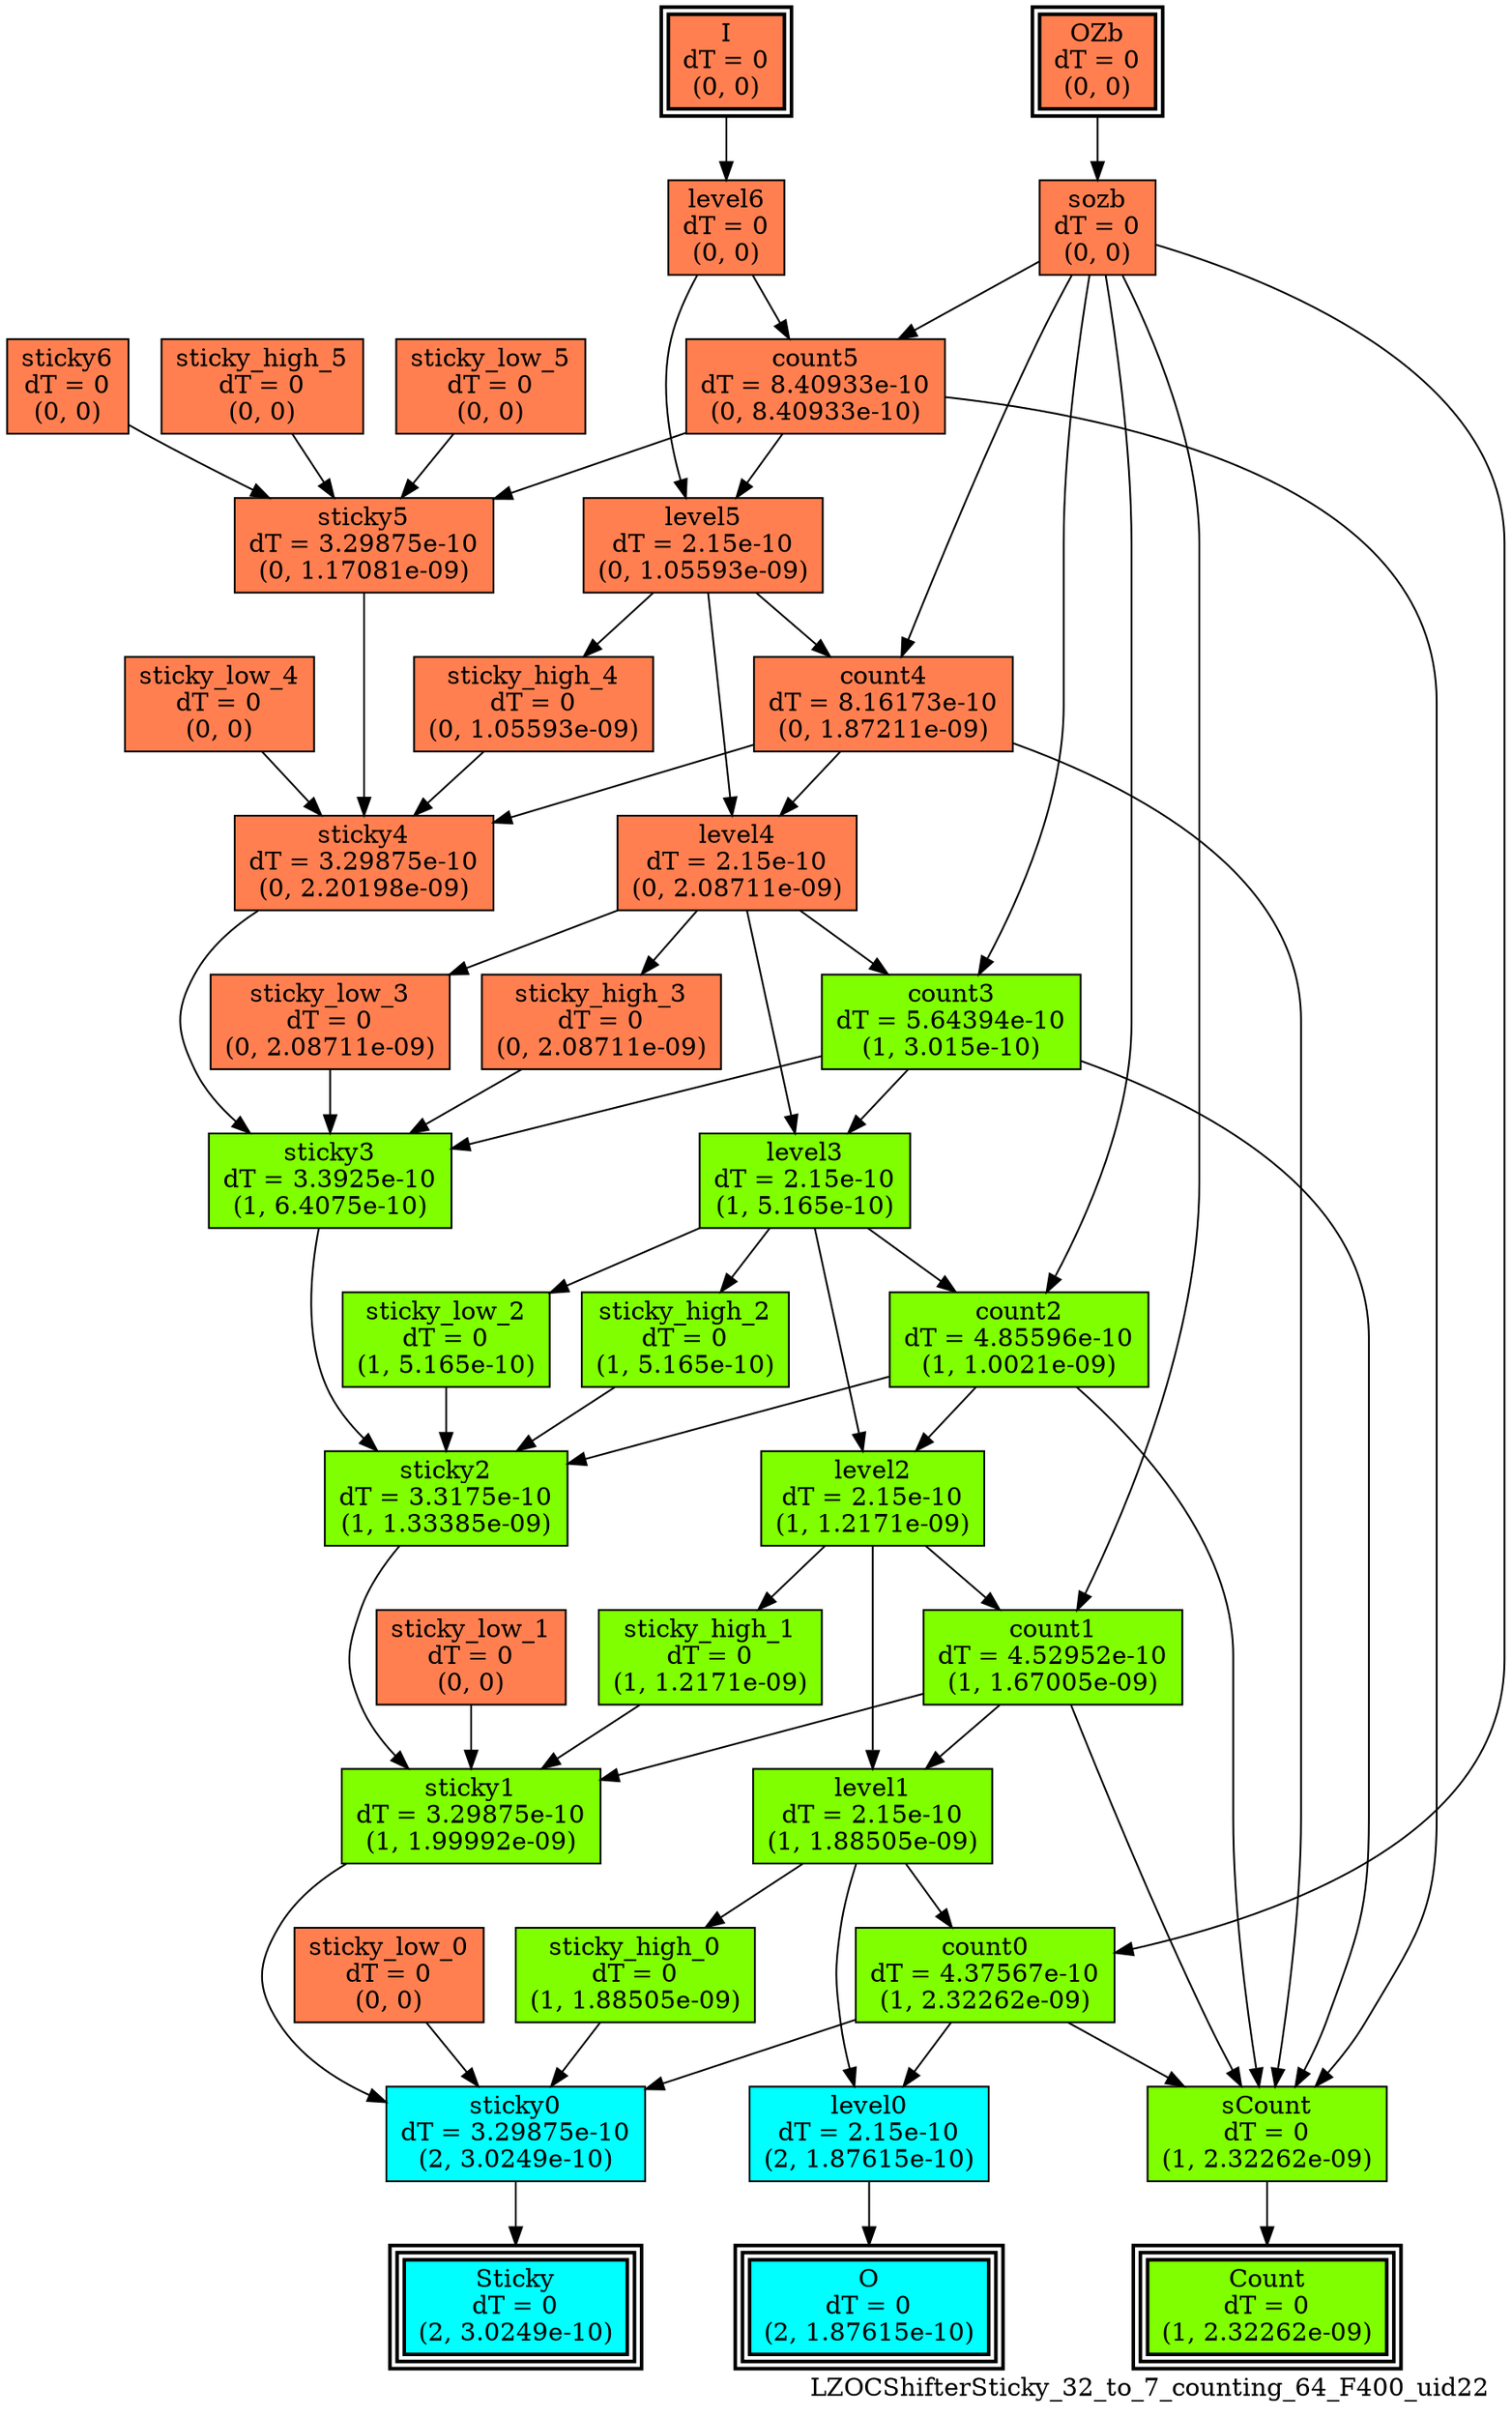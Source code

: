 digraph LZOCShifterSticky_32_to_7_counting_64_F400_uid22
{
	//graph drawing options
	label=LZOCShifterSticky_32_to_7_counting_64_F400_uid22;
	labelloc=bottom;
	labeljust=right;
	ratio=auto;
	nodesep=0.25;
	ranksep=0.5;

	//input/output signals of operator LZOCShifterSticky_32_to_7_counting_64_F400_uid22
	I__LZOCShifterSticky_32_to_7_counting_64_F400_uid22 [ label="I\ndT = 0\n(0, 0)", shape=box, color=black, style="bold, filled", fillcolor=coral, peripheries=2 ];
	OZb__LZOCShifterSticky_32_to_7_counting_64_F400_uid22 [ label="OZb\ndT = 0\n(0, 0)", shape=box, color=black, style="bold, filled", fillcolor=coral, peripheries=2 ];
	Count__LZOCShifterSticky_32_to_7_counting_64_F400_uid22 [ label="Count\ndT = 0\n(1, 2.32262e-09)", shape=box, color=black, style="bold, filled", fillcolor=chartreuse, peripheries=3 ];
	O__LZOCShifterSticky_32_to_7_counting_64_F400_uid22 [ label="O\ndT = 0\n(2, 1.87615e-10)", shape=box, color=black, style="bold, filled", fillcolor=cyan, peripheries=3 ];
	Sticky__LZOCShifterSticky_32_to_7_counting_64_F400_uid22 [ label="Sticky\ndT = 0\n(2, 3.0249e-10)", shape=box, color=black, style="bold, filled", fillcolor=cyan, peripheries=3 ];
	{rank=same I__LZOCShifterSticky_32_to_7_counting_64_F400_uid22, OZb__LZOCShifterSticky_32_to_7_counting_64_F400_uid22};
	{rank=same Count__LZOCShifterSticky_32_to_7_counting_64_F400_uid22, O__LZOCShifterSticky_32_to_7_counting_64_F400_uid22, Sticky__LZOCShifterSticky_32_to_7_counting_64_F400_uid22};
	//internal signals of operator LZOCShifterSticky_32_to_7_counting_64_F400_uid22
	level6__LZOCShifterSticky_32_to_7_counting_64_F400_uid22 [ label="level6\ndT = 0\n(0, 0)", shape=box, color=black, style=filled, fillcolor=coral, peripheries=1 ];
	sozb__LZOCShifterSticky_32_to_7_counting_64_F400_uid22 [ label="sozb\ndT = 0\n(0, 0)", shape=box, color=black, style=filled, fillcolor=coral, peripheries=1 ];
	sticky6__LZOCShifterSticky_32_to_7_counting_64_F400_uid22 [ label="sticky6\ndT = 0\n(0, 0)", shape=box, color=black, style=filled, fillcolor=coral, peripheries=1 ];
	count5__LZOCShifterSticky_32_to_7_counting_64_F400_uid22 [ label="count5\ndT = 8.40933e-10\n(0, 8.40933e-10)", shape=box, color=black, style=filled, fillcolor=coral, peripheries=1 ];
	level5__LZOCShifterSticky_32_to_7_counting_64_F400_uid22 [ label="level5\ndT = 2.15e-10\n(0, 1.05593e-09)", shape=box, color=black, style=filled, fillcolor=coral, peripheries=1 ];
	sticky_high_5__LZOCShifterSticky_32_to_7_counting_64_F400_uid22 [ label="sticky_high_5\ndT = 0\n(0, 0)", shape=box, color=black, style=filled, fillcolor=coral, peripheries=1 ];
	sticky_low_5__LZOCShifterSticky_32_to_7_counting_64_F400_uid22 [ label="sticky_low_5\ndT = 0\n(0, 0)", shape=box, color=black, style=filled, fillcolor=coral, peripheries=1 ];
	sticky5__LZOCShifterSticky_32_to_7_counting_64_F400_uid22 [ label="sticky5\ndT = 3.29875e-10\n(0, 1.17081e-09)", shape=box, color=black, style=filled, fillcolor=coral, peripheries=1 ];
	count4__LZOCShifterSticky_32_to_7_counting_64_F400_uid22 [ label="count4\ndT = 8.16173e-10\n(0, 1.87211e-09)", shape=box, color=black, style=filled, fillcolor=coral, peripheries=1 ];
	level4__LZOCShifterSticky_32_to_7_counting_64_F400_uid22 [ label="level4\ndT = 2.15e-10\n(0, 2.08711e-09)", shape=box, color=black, style=filled, fillcolor=coral, peripheries=1 ];
	sticky_high_4__LZOCShifterSticky_32_to_7_counting_64_F400_uid22 [ label="sticky_high_4\ndT = 0\n(0, 1.05593e-09)", shape=box, color=black, style=filled, fillcolor=coral, peripheries=1 ];
	sticky_low_4__LZOCShifterSticky_32_to_7_counting_64_F400_uid22 [ label="sticky_low_4\ndT = 0\n(0, 0)", shape=box, color=black, style=filled, fillcolor=coral, peripheries=1 ];
	sticky4__LZOCShifterSticky_32_to_7_counting_64_F400_uid22 [ label="sticky4\ndT = 3.29875e-10\n(0, 2.20198e-09)", shape=box, color=black, style=filled, fillcolor=coral, peripheries=1 ];
	count3__LZOCShifterSticky_32_to_7_counting_64_F400_uid22 [ label="count3\ndT = 5.64394e-10\n(1, 3.015e-10)", shape=box, color=black, style=filled, fillcolor=chartreuse, peripheries=1 ];
	level3__LZOCShifterSticky_32_to_7_counting_64_F400_uid22 [ label="level3\ndT = 2.15e-10\n(1, 5.165e-10)", shape=box, color=black, style=filled, fillcolor=chartreuse, peripheries=1 ];
	sticky_high_3__LZOCShifterSticky_32_to_7_counting_64_F400_uid22 [ label="sticky_high_3\ndT = 0\n(0, 2.08711e-09)", shape=box, color=black, style=filled, fillcolor=coral, peripheries=1 ];
	sticky_low_3__LZOCShifterSticky_32_to_7_counting_64_F400_uid22 [ label="sticky_low_3\ndT = 0\n(0, 2.08711e-09)", shape=box, color=black, style=filled, fillcolor=coral, peripheries=1 ];
	sticky3__LZOCShifterSticky_32_to_7_counting_64_F400_uid22 [ label="sticky3\ndT = 3.3925e-10\n(1, 6.4075e-10)", shape=box, color=black, style=filled, fillcolor=chartreuse, peripheries=1 ];
	count2__LZOCShifterSticky_32_to_7_counting_64_F400_uid22 [ label="count2\ndT = 4.85596e-10\n(1, 1.0021e-09)", shape=box, color=black, style=filled, fillcolor=chartreuse, peripheries=1 ];
	level2__LZOCShifterSticky_32_to_7_counting_64_F400_uid22 [ label="level2\ndT = 2.15e-10\n(1, 1.2171e-09)", shape=box, color=black, style=filled, fillcolor=chartreuse, peripheries=1 ];
	sticky_high_2__LZOCShifterSticky_32_to_7_counting_64_F400_uid22 [ label="sticky_high_2\ndT = 0\n(1, 5.165e-10)", shape=box, color=black, style=filled, fillcolor=chartreuse, peripheries=1 ];
	sticky_low_2__LZOCShifterSticky_32_to_7_counting_64_F400_uid22 [ label="sticky_low_2\ndT = 0\n(1, 5.165e-10)", shape=box, color=black, style=filled, fillcolor=chartreuse, peripheries=1 ];
	sticky2__LZOCShifterSticky_32_to_7_counting_64_F400_uid22 [ label="sticky2\ndT = 3.3175e-10\n(1, 1.33385e-09)", shape=box, color=black, style=filled, fillcolor=chartreuse, peripheries=1 ];
	count1__LZOCShifterSticky_32_to_7_counting_64_F400_uid22 [ label="count1\ndT = 4.52952e-10\n(1, 1.67005e-09)", shape=box, color=black, style=filled, fillcolor=chartreuse, peripheries=1 ];
	level1__LZOCShifterSticky_32_to_7_counting_64_F400_uid22 [ label="level1\ndT = 2.15e-10\n(1, 1.88505e-09)", shape=box, color=black, style=filled, fillcolor=chartreuse, peripheries=1 ];
	sticky_high_1__LZOCShifterSticky_32_to_7_counting_64_F400_uid22 [ label="sticky_high_1\ndT = 0\n(1, 1.2171e-09)", shape=box, color=black, style=filled, fillcolor=chartreuse, peripheries=1 ];
	sticky_low_1__LZOCShifterSticky_32_to_7_counting_64_F400_uid22 [ label="sticky_low_1\ndT = 0\n(0, 0)", shape=box, color=black, style=filled, fillcolor=coral, peripheries=1 ];
	sticky1__LZOCShifterSticky_32_to_7_counting_64_F400_uid22 [ label="sticky1\ndT = 3.29875e-10\n(1, 1.99992e-09)", shape=box, color=black, style=filled, fillcolor=chartreuse, peripheries=1 ];
	count0__LZOCShifterSticky_32_to_7_counting_64_F400_uid22 [ label="count0\ndT = 4.37567e-10\n(1, 2.32262e-09)", shape=box, color=black, style=filled, fillcolor=chartreuse, peripheries=1 ];
	level0__LZOCShifterSticky_32_to_7_counting_64_F400_uid22 [ label="level0\ndT = 2.15e-10\n(2, 1.87615e-10)", shape=box, color=black, style=filled, fillcolor=cyan, peripheries=1 ];
	sticky_high_0__LZOCShifterSticky_32_to_7_counting_64_F400_uid22 [ label="sticky_high_0\ndT = 0\n(1, 1.88505e-09)", shape=box, color=black, style=filled, fillcolor=chartreuse, peripheries=1 ];
	sticky_low_0__LZOCShifterSticky_32_to_7_counting_64_F400_uid22 [ label="sticky_low_0\ndT = 0\n(0, 0)", shape=box, color=black, style=filled, fillcolor=coral, peripheries=1 ];
	sticky0__LZOCShifterSticky_32_to_7_counting_64_F400_uid22 [ label="sticky0\ndT = 3.29875e-10\n(2, 3.0249e-10)", shape=box, color=black, style=filled, fillcolor=cyan, peripheries=1 ];
	sCount__LZOCShifterSticky_32_to_7_counting_64_F400_uid22 [ label="sCount\ndT = 0\n(1, 2.32262e-09)", shape=box, color=black, style=filled, fillcolor=chartreuse, peripheries=1 ];

	//subcomponents of operator LZOCShifterSticky_32_to_7_counting_64_F400_uid22

	//input and internal signal connections of operator LZOCShifterSticky_32_to_7_counting_64_F400_uid22
	I__LZOCShifterSticky_32_to_7_counting_64_F400_uid22 -> level6__LZOCShifterSticky_32_to_7_counting_64_F400_uid22 [ arrowhead=normal, arrowsize=1.0, arrowtail=normal, color=black, dir=forward  ];
	OZb__LZOCShifterSticky_32_to_7_counting_64_F400_uid22 -> sozb__LZOCShifterSticky_32_to_7_counting_64_F400_uid22 [ arrowhead=normal, arrowsize=1.0, arrowtail=normal, color=black, dir=forward  ];
	level6__LZOCShifterSticky_32_to_7_counting_64_F400_uid22 -> count5__LZOCShifterSticky_32_to_7_counting_64_F400_uid22 [ arrowhead=normal, arrowsize=1.0, arrowtail=normal, color=black, dir=forward  ];
	level6__LZOCShifterSticky_32_to_7_counting_64_F400_uid22 -> level5__LZOCShifterSticky_32_to_7_counting_64_F400_uid22 [ arrowhead=normal, arrowsize=1.0, arrowtail=normal, color=black, dir=forward  ];
	sozb__LZOCShifterSticky_32_to_7_counting_64_F400_uid22 -> count5__LZOCShifterSticky_32_to_7_counting_64_F400_uid22 [ arrowhead=normal, arrowsize=1.0, arrowtail=normal, color=black, dir=forward  ];
	sozb__LZOCShifterSticky_32_to_7_counting_64_F400_uid22 -> count4__LZOCShifterSticky_32_to_7_counting_64_F400_uid22 [ arrowhead=normal, arrowsize=1.0, arrowtail=normal, color=black, dir=forward  ];
	sozb__LZOCShifterSticky_32_to_7_counting_64_F400_uid22 -> count3__LZOCShifterSticky_32_to_7_counting_64_F400_uid22 [ arrowhead=normal, arrowsize=1.0, arrowtail=normal, color=black, dir=forward  ];
	sozb__LZOCShifterSticky_32_to_7_counting_64_F400_uid22 -> count2__LZOCShifterSticky_32_to_7_counting_64_F400_uid22 [ arrowhead=normal, arrowsize=1.0, arrowtail=normal, color=black, dir=forward  ];
	sozb__LZOCShifterSticky_32_to_7_counting_64_F400_uid22 -> count1__LZOCShifterSticky_32_to_7_counting_64_F400_uid22 [ arrowhead=normal, arrowsize=1.0, arrowtail=normal, color=black, dir=forward  ];
	sozb__LZOCShifterSticky_32_to_7_counting_64_F400_uid22 -> count0__LZOCShifterSticky_32_to_7_counting_64_F400_uid22 [ arrowhead=normal, arrowsize=1.0, arrowtail=normal, color=black, dir=forward  ];
	sticky6__LZOCShifterSticky_32_to_7_counting_64_F400_uid22 -> sticky5__LZOCShifterSticky_32_to_7_counting_64_F400_uid22 [ arrowhead=normal, arrowsize=1.0, arrowtail=normal, color=black, dir=forward  ];
	count5__LZOCShifterSticky_32_to_7_counting_64_F400_uid22 -> level5__LZOCShifterSticky_32_to_7_counting_64_F400_uid22 [ arrowhead=normal, arrowsize=1.0, arrowtail=normal, color=black, dir=forward  ];
	count5__LZOCShifterSticky_32_to_7_counting_64_F400_uid22 -> sticky5__LZOCShifterSticky_32_to_7_counting_64_F400_uid22 [ arrowhead=normal, arrowsize=1.0, arrowtail=normal, color=black, dir=forward  ];
	count5__LZOCShifterSticky_32_to_7_counting_64_F400_uid22 -> sCount__LZOCShifterSticky_32_to_7_counting_64_F400_uid22 [ arrowhead=normal, arrowsize=1.0, arrowtail=normal, color=black, dir=forward  ];
	level5__LZOCShifterSticky_32_to_7_counting_64_F400_uid22 -> count4__LZOCShifterSticky_32_to_7_counting_64_F400_uid22 [ arrowhead=normal, arrowsize=1.0, arrowtail=normal, color=black, dir=forward  ];
	level5__LZOCShifterSticky_32_to_7_counting_64_F400_uid22 -> level4__LZOCShifterSticky_32_to_7_counting_64_F400_uid22 [ arrowhead=normal, arrowsize=1.0, arrowtail=normal, color=black, dir=forward  ];
	level5__LZOCShifterSticky_32_to_7_counting_64_F400_uid22 -> sticky_high_4__LZOCShifterSticky_32_to_7_counting_64_F400_uid22 [ arrowhead=normal, arrowsize=1.0, arrowtail=normal, color=black, dir=forward  ];
	sticky_high_5__LZOCShifterSticky_32_to_7_counting_64_F400_uid22 -> sticky5__LZOCShifterSticky_32_to_7_counting_64_F400_uid22 [ arrowhead=normal, arrowsize=1.0, arrowtail=normal, color=black, dir=forward  ];
	sticky_low_5__LZOCShifterSticky_32_to_7_counting_64_F400_uid22 -> sticky5__LZOCShifterSticky_32_to_7_counting_64_F400_uid22 [ arrowhead=normal, arrowsize=1.0, arrowtail=normal, color=black, dir=forward  ];
	sticky5__LZOCShifterSticky_32_to_7_counting_64_F400_uid22 -> sticky4__LZOCShifterSticky_32_to_7_counting_64_F400_uid22 [ arrowhead=normal, arrowsize=1.0, arrowtail=normal, color=black, dir=forward  ];
	count4__LZOCShifterSticky_32_to_7_counting_64_F400_uid22 -> level4__LZOCShifterSticky_32_to_7_counting_64_F400_uid22 [ arrowhead=normal, arrowsize=1.0, arrowtail=normal, color=black, dir=forward  ];
	count4__LZOCShifterSticky_32_to_7_counting_64_F400_uid22 -> sticky4__LZOCShifterSticky_32_to_7_counting_64_F400_uid22 [ arrowhead=normal, arrowsize=1.0, arrowtail=normal, color=black, dir=forward  ];
	count4__LZOCShifterSticky_32_to_7_counting_64_F400_uid22 -> sCount__LZOCShifterSticky_32_to_7_counting_64_F400_uid22 [ arrowhead=normal, arrowsize=1.0, arrowtail=normal, color=black, dir=forward  ];
	level4__LZOCShifterSticky_32_to_7_counting_64_F400_uid22 -> count3__LZOCShifterSticky_32_to_7_counting_64_F400_uid22 [ arrowhead=normal, arrowsize=1.0, arrowtail=normal, color=black, dir=forward  ];
	level4__LZOCShifterSticky_32_to_7_counting_64_F400_uid22 -> level3__LZOCShifterSticky_32_to_7_counting_64_F400_uid22 [ arrowhead=normal, arrowsize=1.0, arrowtail=normal, color=black, dir=forward  ];
	level4__LZOCShifterSticky_32_to_7_counting_64_F400_uid22 -> sticky_high_3__LZOCShifterSticky_32_to_7_counting_64_F400_uid22 [ arrowhead=normal, arrowsize=1.0, arrowtail=normal, color=black, dir=forward  ];
	level4__LZOCShifterSticky_32_to_7_counting_64_F400_uid22 -> sticky_low_3__LZOCShifterSticky_32_to_7_counting_64_F400_uid22 [ arrowhead=normal, arrowsize=1.0, arrowtail=normal, color=black, dir=forward  ];
	sticky_high_4__LZOCShifterSticky_32_to_7_counting_64_F400_uid22 -> sticky4__LZOCShifterSticky_32_to_7_counting_64_F400_uid22 [ arrowhead=normal, arrowsize=1.0, arrowtail=normal, color=black, dir=forward  ];
	sticky_low_4__LZOCShifterSticky_32_to_7_counting_64_F400_uid22 -> sticky4__LZOCShifterSticky_32_to_7_counting_64_F400_uid22 [ arrowhead=normal, arrowsize=1.0, arrowtail=normal, color=black, dir=forward  ];
	sticky4__LZOCShifterSticky_32_to_7_counting_64_F400_uid22 -> sticky3__LZOCShifterSticky_32_to_7_counting_64_F400_uid22 [ arrowhead=normal, arrowsize=1.0, arrowtail=normal, color=black, dir=forward  ];
	count3__LZOCShifterSticky_32_to_7_counting_64_F400_uid22 -> level3__LZOCShifterSticky_32_to_7_counting_64_F400_uid22 [ arrowhead=normal, arrowsize=1.0, arrowtail=normal, color=black, dir=forward  ];
	count3__LZOCShifterSticky_32_to_7_counting_64_F400_uid22 -> sticky3__LZOCShifterSticky_32_to_7_counting_64_F400_uid22 [ arrowhead=normal, arrowsize=1.0, arrowtail=normal, color=black, dir=forward  ];
	count3__LZOCShifterSticky_32_to_7_counting_64_F400_uid22 -> sCount__LZOCShifterSticky_32_to_7_counting_64_F400_uid22 [ arrowhead=normal, arrowsize=1.0, arrowtail=normal, color=black, dir=forward  ];
	level3__LZOCShifterSticky_32_to_7_counting_64_F400_uid22 -> count2__LZOCShifterSticky_32_to_7_counting_64_F400_uid22 [ arrowhead=normal, arrowsize=1.0, arrowtail=normal, color=black, dir=forward  ];
	level3__LZOCShifterSticky_32_to_7_counting_64_F400_uid22 -> level2__LZOCShifterSticky_32_to_7_counting_64_F400_uid22 [ arrowhead=normal, arrowsize=1.0, arrowtail=normal, color=black, dir=forward  ];
	level3__LZOCShifterSticky_32_to_7_counting_64_F400_uid22 -> sticky_high_2__LZOCShifterSticky_32_to_7_counting_64_F400_uid22 [ arrowhead=normal, arrowsize=1.0, arrowtail=normal, color=black, dir=forward  ];
	level3__LZOCShifterSticky_32_to_7_counting_64_F400_uid22 -> sticky_low_2__LZOCShifterSticky_32_to_7_counting_64_F400_uid22 [ arrowhead=normal, arrowsize=1.0, arrowtail=normal, color=black, dir=forward  ];
	sticky_high_3__LZOCShifterSticky_32_to_7_counting_64_F400_uid22 -> sticky3__LZOCShifterSticky_32_to_7_counting_64_F400_uid22 [ arrowhead=normal, arrowsize=1.0, arrowtail=normal, color=black, dir=forward  ];
	sticky_low_3__LZOCShifterSticky_32_to_7_counting_64_F400_uid22 -> sticky3__LZOCShifterSticky_32_to_7_counting_64_F400_uid22 [ arrowhead=normal, arrowsize=1.0, arrowtail=normal, color=black, dir=forward  ];
	sticky3__LZOCShifterSticky_32_to_7_counting_64_F400_uid22 -> sticky2__LZOCShifterSticky_32_to_7_counting_64_F400_uid22 [ arrowhead=normal, arrowsize=1.0, arrowtail=normal, color=black, dir=forward  ];
	count2__LZOCShifterSticky_32_to_7_counting_64_F400_uid22 -> level2__LZOCShifterSticky_32_to_7_counting_64_F400_uid22 [ arrowhead=normal, arrowsize=1.0, arrowtail=normal, color=black, dir=forward  ];
	count2__LZOCShifterSticky_32_to_7_counting_64_F400_uid22 -> sticky2__LZOCShifterSticky_32_to_7_counting_64_F400_uid22 [ arrowhead=normal, arrowsize=1.0, arrowtail=normal, color=black, dir=forward  ];
	count2__LZOCShifterSticky_32_to_7_counting_64_F400_uid22 -> sCount__LZOCShifterSticky_32_to_7_counting_64_F400_uid22 [ arrowhead=normal, arrowsize=1.0, arrowtail=normal, color=black, dir=forward  ];
	level2__LZOCShifterSticky_32_to_7_counting_64_F400_uid22 -> count1__LZOCShifterSticky_32_to_7_counting_64_F400_uid22 [ arrowhead=normal, arrowsize=1.0, arrowtail=normal, color=black, dir=forward  ];
	level2__LZOCShifterSticky_32_to_7_counting_64_F400_uid22 -> level1__LZOCShifterSticky_32_to_7_counting_64_F400_uid22 [ arrowhead=normal, arrowsize=1.0, arrowtail=normal, color=black, dir=forward  ];
	level2__LZOCShifterSticky_32_to_7_counting_64_F400_uid22 -> sticky_high_1__LZOCShifterSticky_32_to_7_counting_64_F400_uid22 [ arrowhead=normal, arrowsize=1.0, arrowtail=normal, color=black, dir=forward  ];
	sticky_high_2__LZOCShifterSticky_32_to_7_counting_64_F400_uid22 -> sticky2__LZOCShifterSticky_32_to_7_counting_64_F400_uid22 [ arrowhead=normal, arrowsize=1.0, arrowtail=normal, color=black, dir=forward  ];
	sticky_low_2__LZOCShifterSticky_32_to_7_counting_64_F400_uid22 -> sticky2__LZOCShifterSticky_32_to_7_counting_64_F400_uid22 [ arrowhead=normal, arrowsize=1.0, arrowtail=normal, color=black, dir=forward  ];
	sticky2__LZOCShifterSticky_32_to_7_counting_64_F400_uid22 -> sticky1__LZOCShifterSticky_32_to_7_counting_64_F400_uid22 [ arrowhead=normal, arrowsize=1.0, arrowtail=normal, color=black, dir=forward  ];
	count1__LZOCShifterSticky_32_to_7_counting_64_F400_uid22 -> level1__LZOCShifterSticky_32_to_7_counting_64_F400_uid22 [ arrowhead=normal, arrowsize=1.0, arrowtail=normal, color=black, dir=forward  ];
	count1__LZOCShifterSticky_32_to_7_counting_64_F400_uid22 -> sticky1__LZOCShifterSticky_32_to_7_counting_64_F400_uid22 [ arrowhead=normal, arrowsize=1.0, arrowtail=normal, color=black, dir=forward  ];
	count1__LZOCShifterSticky_32_to_7_counting_64_F400_uid22 -> sCount__LZOCShifterSticky_32_to_7_counting_64_F400_uid22 [ arrowhead=normal, arrowsize=1.0, arrowtail=normal, color=black, dir=forward  ];
	level1__LZOCShifterSticky_32_to_7_counting_64_F400_uid22 -> count0__LZOCShifterSticky_32_to_7_counting_64_F400_uid22 [ arrowhead=normal, arrowsize=1.0, arrowtail=normal, color=black, dir=forward  ];
	level1__LZOCShifterSticky_32_to_7_counting_64_F400_uid22 -> level0__LZOCShifterSticky_32_to_7_counting_64_F400_uid22 [ arrowhead=normal, arrowsize=1.0, arrowtail=normal, color=black, dir=forward  ];
	level1__LZOCShifterSticky_32_to_7_counting_64_F400_uid22 -> sticky_high_0__LZOCShifterSticky_32_to_7_counting_64_F400_uid22 [ arrowhead=normal, arrowsize=1.0, arrowtail=normal, color=black, dir=forward  ];
	sticky_high_1__LZOCShifterSticky_32_to_7_counting_64_F400_uid22 -> sticky1__LZOCShifterSticky_32_to_7_counting_64_F400_uid22 [ arrowhead=normal, arrowsize=1.0, arrowtail=normal, color=black, dir=forward  ];
	sticky_low_1__LZOCShifterSticky_32_to_7_counting_64_F400_uid22 -> sticky1__LZOCShifterSticky_32_to_7_counting_64_F400_uid22 [ arrowhead=normal, arrowsize=1.0, arrowtail=normal, color=black, dir=forward  ];
	sticky1__LZOCShifterSticky_32_to_7_counting_64_F400_uid22 -> sticky0__LZOCShifterSticky_32_to_7_counting_64_F400_uid22 [ arrowhead=normal, arrowsize=1.0, arrowtail=normal, color=black, dir=forward  ];
	count0__LZOCShifterSticky_32_to_7_counting_64_F400_uid22 -> level0__LZOCShifterSticky_32_to_7_counting_64_F400_uid22 [ arrowhead=normal, arrowsize=1.0, arrowtail=normal, color=black, dir=forward  ];
	count0__LZOCShifterSticky_32_to_7_counting_64_F400_uid22 -> sticky0__LZOCShifterSticky_32_to_7_counting_64_F400_uid22 [ arrowhead=normal, arrowsize=1.0, arrowtail=normal, color=black, dir=forward  ];
	count0__LZOCShifterSticky_32_to_7_counting_64_F400_uid22 -> sCount__LZOCShifterSticky_32_to_7_counting_64_F400_uid22 [ arrowhead=normal, arrowsize=1.0, arrowtail=normal, color=black, dir=forward  ];
	level0__LZOCShifterSticky_32_to_7_counting_64_F400_uid22 -> O__LZOCShifterSticky_32_to_7_counting_64_F400_uid22 [ arrowhead=normal, arrowsize=1.0, arrowtail=normal, color=black, dir=forward  ];
	sticky_high_0__LZOCShifterSticky_32_to_7_counting_64_F400_uid22 -> sticky0__LZOCShifterSticky_32_to_7_counting_64_F400_uid22 [ arrowhead=normal, arrowsize=1.0, arrowtail=normal, color=black, dir=forward  ];
	sticky_low_0__LZOCShifterSticky_32_to_7_counting_64_F400_uid22 -> sticky0__LZOCShifterSticky_32_to_7_counting_64_F400_uid22 [ arrowhead=normal, arrowsize=1.0, arrowtail=normal, color=black, dir=forward  ];
	sticky0__LZOCShifterSticky_32_to_7_counting_64_F400_uid22 -> Sticky__LZOCShifterSticky_32_to_7_counting_64_F400_uid22 [ arrowhead=normal, arrowsize=1.0, arrowtail=normal, color=black, dir=forward  ];
	sCount__LZOCShifterSticky_32_to_7_counting_64_F400_uid22 -> Count__LZOCShifterSticky_32_to_7_counting_64_F400_uid22 [ arrowhead=normal, arrowsize=1.0, arrowtail=normal, color=black, dir=forward  ];
}

